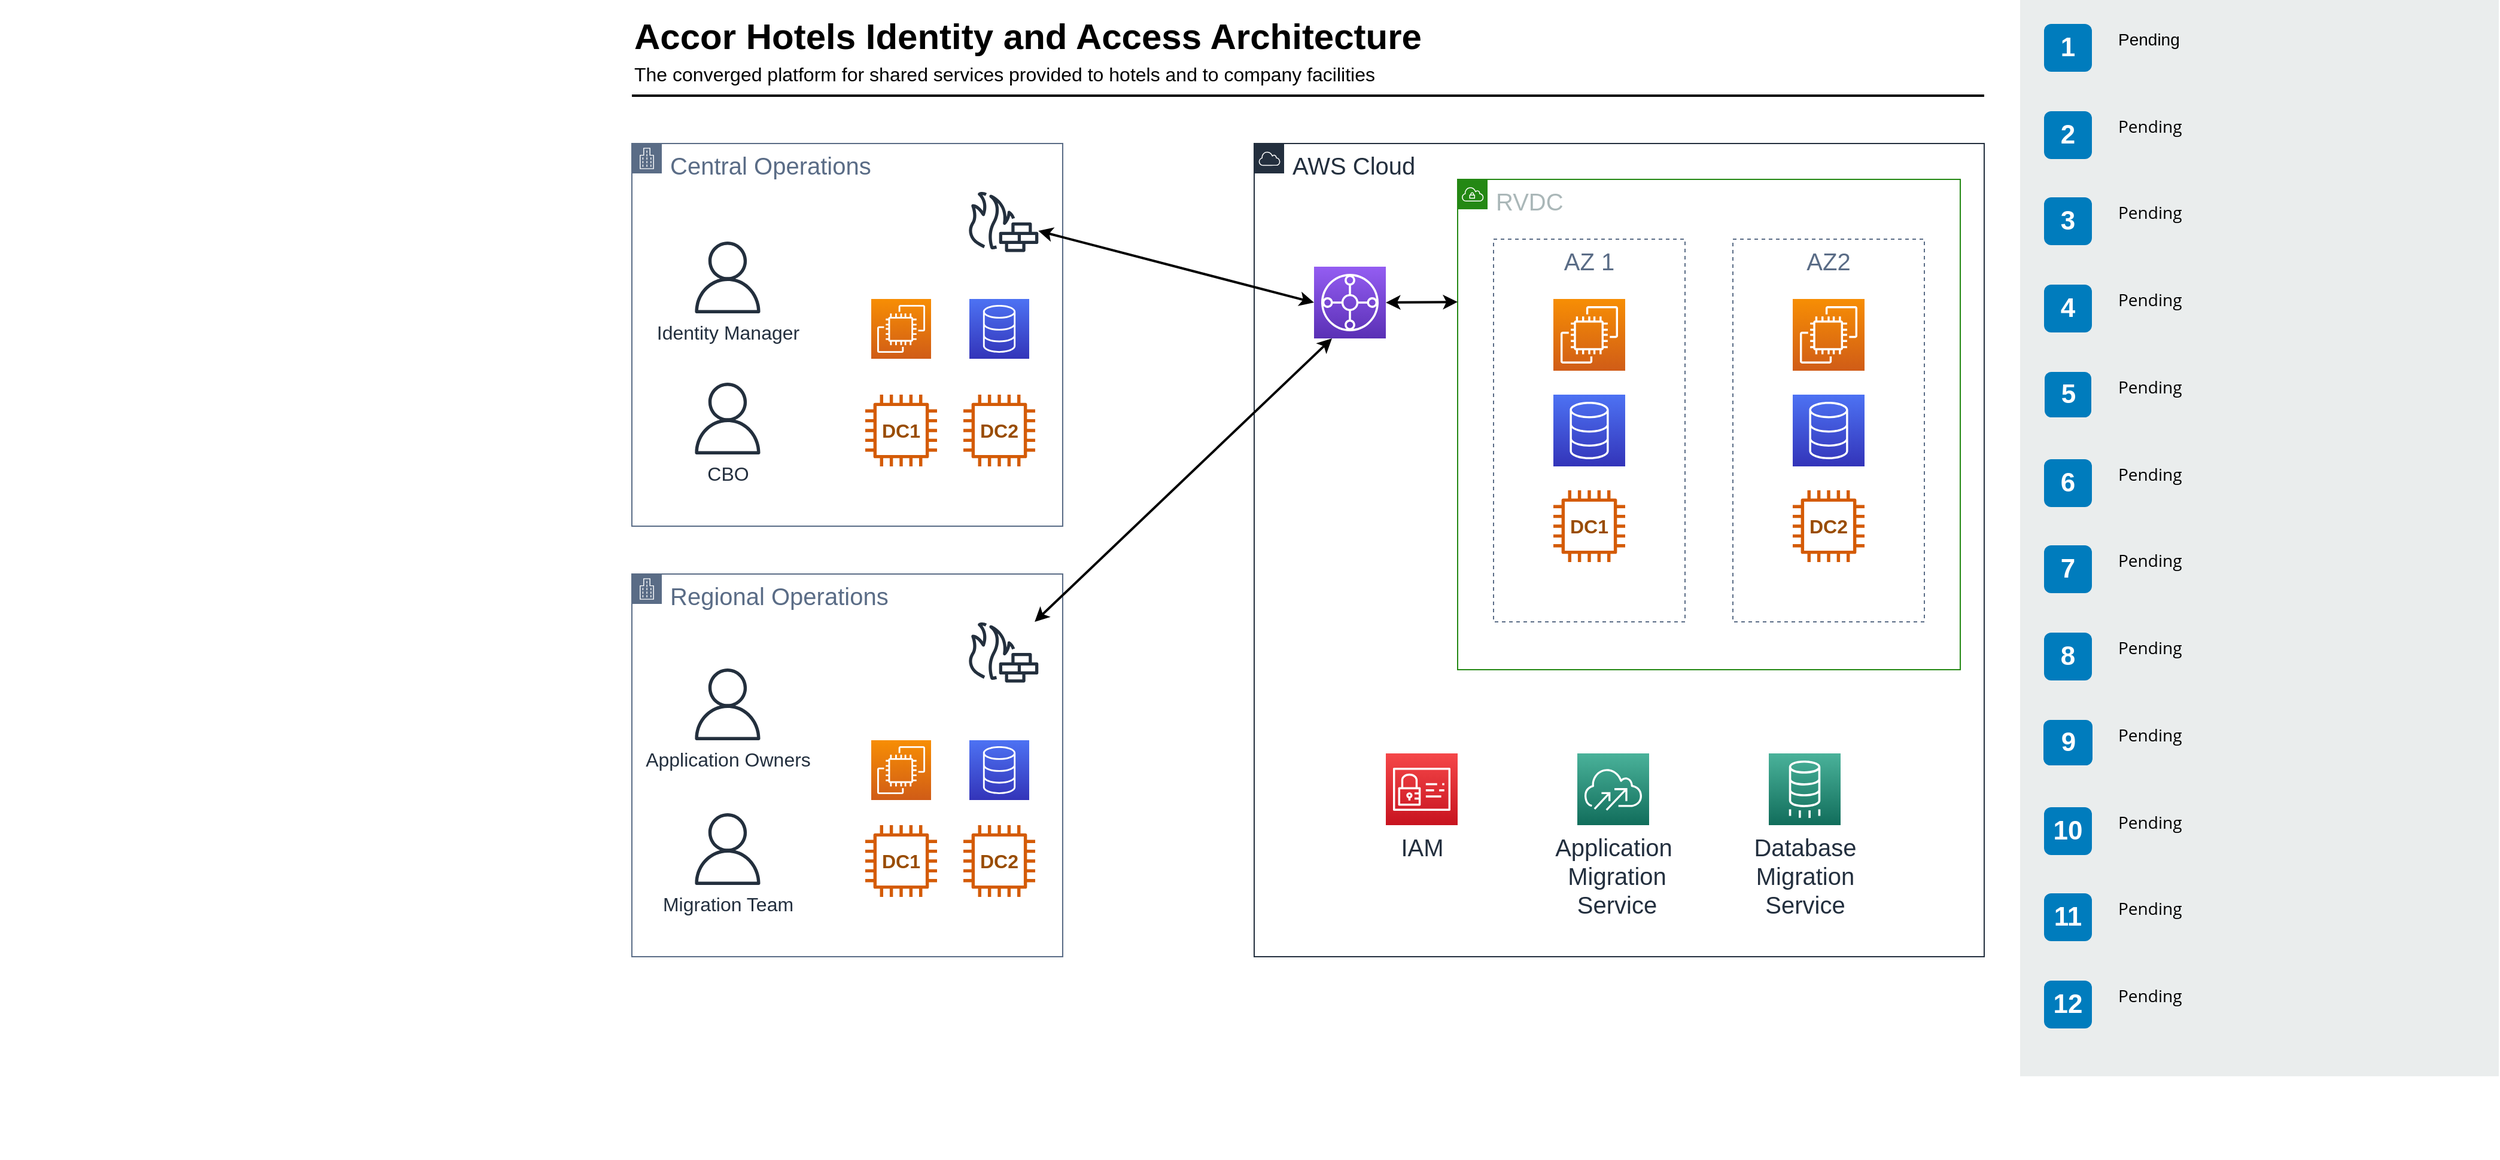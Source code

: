 <mxfile version="19.0.3" type="device"><diagram id="Ht1M8jgEwFfnCIfOTk4-" name="Page-1"><mxGraphModel dx="5092" dy="1394" grid="1" gridSize="10" guides="1" tooltips="1" connect="1" arrows="1" fold="1" page="1" pageScale="1" pageWidth="1600" pageHeight="900" math="0" shadow="0"><root><mxCell id="0"/><mxCell id="1" parent="0"/><mxCell id="-QjtrjUzRDEMRZ5MF8oH-47" value="Accor Hotels Identity and Access Architecture" style="text;html=1;resizable=0;points=[];autosize=1;align=left;verticalAlign=top;spacingTop=-4;fontSize=30;fontStyle=1" parent="1" vertex="1"><mxGeometry x="-1560" y="10" width="670" height="40" as="geometry"/></mxCell><mxCell id="-QjtrjUzRDEMRZ5MF8oH-48" value="The converged platform for shared services provided to hotels and to company facilities" style="text;html=1;resizable=0;points=[];autosize=1;align=left;verticalAlign=top;spacingTop=-4;fontSize=16;" parent="1" vertex="1"><mxGeometry x="-1560" y="50" width="630" height="20" as="geometry"/></mxCell><mxCell id="SCVMTBWpLvtzJIhz15lM-1" value="" style="line;strokeWidth=2;html=1;fontSize=14;" parent="1" vertex="1"><mxGeometry x="-1560" y="75" width="1130" height="10" as="geometry"/></mxCell><mxCell id="7OVz4w7n9kzEPWy-4BBC-3" value="" style="rounded=0;whiteSpace=wrap;html=1;fillColor=#EAEDED;fontSize=22;fontColor=#FFFFFF;strokeColor=none;labelBackgroundColor=none;" parent="1" vertex="1"><mxGeometry x="-400" width="400" height="900" as="geometry"/></mxCell><mxCell id="thy95dXIdltWPISiTkja-21" value="&lt;font style=&quot;font-size: 20px&quot;&gt;Central Operations&lt;/font&gt;" style="points=[[0,0],[0.25,0],[0.5,0],[0.75,0],[1,0],[1,0.25],[1,0.5],[1,0.75],[1,1],[0.75,1],[0.5,1],[0.25,1],[0,1],[0,0.75],[0,0.5],[0,0.25]];outlineConnect=0;gradientColor=none;html=1;whiteSpace=wrap;fontSize=12;fontStyle=0;container=1;pointerEvents=0;collapsible=0;recursiveResize=0;shape=mxgraph.aws4.group;grIcon=mxgraph.aws4.group_corporate_data_center;strokeColor=#5A6C86;fillColor=none;verticalAlign=top;align=left;spacingLeft=30;fontColor=#5A6C86;dashed=0;" parent="1" vertex="1"><mxGeometry x="-1560" y="120" width="360" height="320" as="geometry"/></mxCell><mxCell id="thy95dXIdltWPISiTkja-30" value="" style="sketch=0;outlineConnect=0;fontColor=#232F3E;gradientColor=none;fillColor=#232F3D;strokeColor=none;dashed=0;verticalLabelPosition=bottom;verticalAlign=top;align=center;html=1;fontSize=12;fontStyle=0;aspect=fixed;pointerEvents=1;shape=mxgraph.aws4.generic_firewall;" parent="thy95dXIdltWPISiTkja-21" vertex="1"><mxGeometry x="280" y="40" width="60" height="50.7" as="geometry"/></mxCell><mxCell id="_SHVdlXb1RYFHj3dA5XB-9" value="&lt;font style=&quot;font-size: 16px;&quot;&gt;Identity Manager&lt;/font&gt;" style="sketch=0;outlineConnect=0;fontColor=#232F3E;gradientColor=none;fillColor=#232F3D;strokeColor=none;dashed=0;verticalLabelPosition=bottom;verticalAlign=top;align=center;html=1;fontSize=12;fontStyle=0;aspect=fixed;pointerEvents=1;shape=mxgraph.aws4.user;labelBackgroundColor=none;fontFamily=Helvetica;" parent="thy95dXIdltWPISiTkja-21" vertex="1"><mxGeometry x="50" y="82" width="60" height="60" as="geometry"/></mxCell><mxCell id="_SHVdlXb1RYFHj3dA5XB-10" value="&lt;font style=&quot;font-size: 16px;&quot;&gt;CBO&lt;/font&gt;" style="sketch=0;outlineConnect=0;fontColor=#232F3E;gradientColor=none;fillColor=#232F3D;strokeColor=none;dashed=0;verticalLabelPosition=bottom;verticalAlign=top;align=center;html=1;fontSize=12;fontStyle=0;aspect=fixed;pointerEvents=1;shape=mxgraph.aws4.user;labelBackgroundColor=none;fontFamily=Helvetica;" parent="thy95dXIdltWPISiTkja-21" vertex="1"><mxGeometry x="50" y="200" width="60" height="60" as="geometry"/></mxCell><mxCell id="0A8T0KFnkXZs4jnFlK9W-12" value="" style="group" vertex="1" connectable="0" parent="thy95dXIdltWPISiTkja-21"><mxGeometry x="195" y="210" width="60" height="60" as="geometry"/></mxCell><mxCell id="0A8T0KFnkXZs4jnFlK9W-13" value="" style="sketch=0;outlineConnect=0;fontColor=#232F3E;gradientColor=none;fillColor=#D45B07;strokeColor=none;dashed=0;verticalLabelPosition=bottom;verticalAlign=top;align=center;html=1;fontSize=12;fontStyle=0;aspect=fixed;pointerEvents=1;shape=mxgraph.aws4.instance2;" vertex="1" parent="0A8T0KFnkXZs4jnFlK9W-12"><mxGeometry width="60" height="60" as="geometry"/></mxCell><mxCell id="0A8T0KFnkXZs4jnFlK9W-14" value="&lt;font style=&quot;font-size: 16px;&quot;&gt;&lt;b style=&quot;font-size: 16px;&quot;&gt;DC1&lt;/b&gt;&lt;/font&gt;" style="text;html=1;strokeColor=none;fillColor=none;align=center;verticalAlign=middle;whiteSpace=wrap;rounded=0;fontSize=16;fontColor=#994C00;" vertex="1" parent="0A8T0KFnkXZs4jnFlK9W-12"><mxGeometry width="60" height="60" as="geometry"/></mxCell><mxCell id="0A8T0KFnkXZs4jnFlK9W-15" value="" style="group" vertex="1" connectable="0" parent="thy95dXIdltWPISiTkja-21"><mxGeometry x="277" y="210" width="60" height="60" as="geometry"/></mxCell><mxCell id="0A8T0KFnkXZs4jnFlK9W-16" value="" style="sketch=0;outlineConnect=0;fontColor=#232F3E;gradientColor=none;fillColor=#D45B07;strokeColor=none;dashed=0;verticalLabelPosition=bottom;verticalAlign=top;align=center;html=1;fontSize=12;fontStyle=0;aspect=fixed;pointerEvents=1;shape=mxgraph.aws4.instance2;" vertex="1" parent="0A8T0KFnkXZs4jnFlK9W-15"><mxGeometry width="60" height="60" as="geometry"/></mxCell><mxCell id="0A8T0KFnkXZs4jnFlK9W-17" value="&lt;font style=&quot;font-size: 16px;&quot;&gt;&lt;b style=&quot;font-size: 16px;&quot;&gt;DC2&lt;/b&gt;&lt;/font&gt;" style="text;html=1;strokeColor=none;fillColor=none;align=center;verticalAlign=middle;whiteSpace=wrap;rounded=0;fontSize=16;fontColor=#994C00;" vertex="1" parent="0A8T0KFnkXZs4jnFlK9W-15"><mxGeometry width="60" height="60" as="geometry"/></mxCell><mxCell id="0A8T0KFnkXZs4jnFlK9W-31" value="" style="sketch=0;points=[[0,0,0],[0.25,0,0],[0.5,0,0],[0.75,0,0],[1,0,0],[0,1,0],[0.25,1,0],[0.5,1,0],[0.75,1,0],[1,1,0],[0,0.25,0],[0,0.5,0],[0,0.75,0],[1,0.25,0],[1,0.5,0],[1,0.75,0]];outlineConnect=0;fontColor=#232F3E;gradientColor=#F78E04;gradientDirection=north;fillColor=#D05C17;strokeColor=#ffffff;dashed=0;verticalLabelPosition=bottom;verticalAlign=top;align=center;html=1;fontSize=12;fontStyle=0;aspect=fixed;shape=mxgraph.aws4.resourceIcon;resIcon=mxgraph.aws4.ec2;" vertex="1" parent="thy95dXIdltWPISiTkja-21"><mxGeometry x="200" y="130" width="50" height="50" as="geometry"/></mxCell><mxCell id="0A8T0KFnkXZs4jnFlK9W-32" value="" style="sketch=0;points=[[0,0,0],[0.25,0,0],[0.5,0,0],[0.75,0,0],[1,0,0],[0,1,0],[0.25,1,0],[0.5,1,0],[0.75,1,0],[1,1,0],[0,0.25,0],[0,0.5,0],[0,0.75,0],[1,0.25,0],[1,0.5,0],[1,0.75,0]];outlineConnect=0;fontColor=#232F3E;gradientColor=#4D72F3;gradientDirection=north;fillColor=#3334B9;strokeColor=#ffffff;dashed=0;verticalLabelPosition=bottom;verticalAlign=top;align=center;html=1;fontSize=12;fontStyle=0;aspect=fixed;shape=mxgraph.aws4.resourceIcon;resIcon=mxgraph.aws4.database;" vertex="1" parent="thy95dXIdltWPISiTkja-21"><mxGeometry x="282" y="130" width="50" height="50" as="geometry"/></mxCell><mxCell id="thy95dXIdltWPISiTkja-22" value="&lt;font style=&quot;font-size: 20px&quot;&gt;AWS Cloud&lt;/font&gt;" style="points=[[0,0],[0.25,0],[0.5,0],[0.75,0],[1,0],[1,0.25],[1,0.5],[1,0.75],[1,1],[0.75,1],[0.5,1],[0.25,1],[0,1],[0,0.75],[0,0.5],[0,0.25]];outlineConnect=0;gradientColor=none;html=1;whiteSpace=wrap;fontSize=12;fontStyle=0;container=1;pointerEvents=0;collapsible=0;recursiveResize=0;shape=mxgraph.aws4.group;grIcon=mxgraph.aws4.group_aws_cloud;strokeColor=#232F3E;fillColor=none;verticalAlign=top;align=left;spacingLeft=30;fontColor=#232F3E;dashed=0;" parent="1" vertex="1"><mxGeometry x="-1040" y="120" width="610" height="680" as="geometry"/></mxCell><mxCell id="thy95dXIdltWPISiTkja-23" value="" style="sketch=0;points=[[0,0,0],[0.25,0,0],[0.5,0,0],[0.75,0,0],[1,0,0],[0,1,0],[0.25,1,0],[0.5,1,0],[0.75,1,0],[1,1,0],[0,0.25,0],[0,0.5,0],[0,0.75,0],[1,0.25,0],[1,0.5,0],[1,0.75,0]];outlineConnect=0;fontColor=#232F3E;gradientColor=#945DF2;gradientDirection=north;fillColor=#5A30B5;strokeColor=#ffffff;dashed=0;verticalLabelPosition=bottom;verticalAlign=top;align=center;html=1;fontSize=12;fontStyle=0;aspect=fixed;shape=mxgraph.aws4.resourceIcon;resIcon=mxgraph.aws4.transit_gateway;" parent="thy95dXIdltWPISiTkja-22" vertex="1"><mxGeometry x="50" y="103" width="60" height="60" as="geometry"/></mxCell><mxCell id="0A8T0KFnkXZs4jnFlK9W-4" value="&lt;font style=&quot;font-size: 20px;&quot;&gt;IAM&lt;/font&gt;" style="sketch=0;points=[[0,0,0],[0.25,0,0],[0.5,0,0],[0.75,0,0],[1,0,0],[0,1,0],[0.25,1,0],[0.5,1,0],[0.75,1,0],[1,1,0],[0,0.25,0],[0,0.5,0],[0,0.75,0],[1,0.25,0],[1,0.5,0],[1,0.75,0]];outlineConnect=0;fontColor=#232F3E;gradientColor=#F54749;gradientDirection=north;fillColor=#C7131F;strokeColor=#ffffff;dashed=0;verticalLabelPosition=bottom;verticalAlign=top;align=center;html=1;fontSize=12;fontStyle=0;aspect=fixed;shape=mxgraph.aws4.resourceIcon;resIcon=mxgraph.aws4.identity_and_access_management;" vertex="1" parent="thy95dXIdltWPISiTkja-22"><mxGeometry x="110" y="510" width="60" height="60" as="geometry"/></mxCell><mxCell id="0A8T0KFnkXZs4jnFlK9W-11" style="edgeStyle=orthogonalEdgeStyle;rounded=0;orthogonalLoop=1;jettySize=auto;html=1;exitX=0.5;exitY=1;exitDx=0;exitDy=0;fontSize=16;strokeWidth=2;" edge="1" parent="thy95dXIdltWPISiTkja-22"><mxGeometry relative="1" as="geometry"><mxPoint x="-1040" y="840" as="sourcePoint"/><mxPoint x="-1040" y="840" as="targetPoint"/></mxGeometry></mxCell><mxCell id="0A8T0KFnkXZs4jnFlK9W-18" value="&lt;font style=&quot;font-size: 20px;&quot;&gt;RVDC&lt;/font&gt;" style="points=[[0,0],[0.25,0],[0.5,0],[0.75,0],[1,0],[1,0.25],[1,0.5],[1,0.75],[1,1],[0.75,1],[0.5,1],[0.25,1],[0,1],[0,0.75],[0,0.5],[0,0.25]];outlineConnect=0;gradientColor=none;html=1;whiteSpace=wrap;fontSize=12;fontStyle=0;container=1;pointerEvents=0;collapsible=0;recursiveResize=0;shape=mxgraph.aws4.group;grIcon=mxgraph.aws4.group_vpc;strokeColor=#248814;fillColor=none;verticalAlign=top;align=left;spacingLeft=30;fontColor=#AAB7B8;dashed=0;" vertex="1" parent="thy95dXIdltWPISiTkja-22"><mxGeometry x="170" y="30" width="420" height="410" as="geometry"/></mxCell><mxCell id="thy95dXIdltWPISiTkja-32" value="AZ 1" style="fillColor=none;strokeColor=#5A6C86;dashed=1;verticalAlign=top;fontStyle=0;fontColor=#5A6C86;fontSize=20;" parent="0A8T0KFnkXZs4jnFlK9W-18" vertex="1"><mxGeometry x="30" y="50" width="160" height="320" as="geometry"/></mxCell><mxCell id="thy95dXIdltWPISiTkja-33" value="AZ2" style="fillColor=none;strokeColor=#5A6C86;dashed=1;verticalAlign=top;fontStyle=0;fontColor=#5A6C86;fontSize=20;" parent="0A8T0KFnkXZs4jnFlK9W-18" vertex="1"><mxGeometry x="230" y="50" width="160" height="320" as="geometry"/></mxCell><mxCell id="thy95dXIdltWPISiTkja-35" value="" style="sketch=0;points=[[0,0,0],[0.25,0,0],[0.5,0,0],[0.75,0,0],[1,0,0],[0,1,0],[0.25,1,0],[0.5,1,0],[0.75,1,0],[1,1,0],[0,0.25,0],[0,0.5,0],[0,0.75,0],[1,0.25,0],[1,0.5,0],[1,0.75,0]];outlineConnect=0;fontColor=#232F3E;gradientColor=#F78E04;gradientDirection=north;fillColor=#D05C17;strokeColor=#ffffff;dashed=0;verticalLabelPosition=bottom;verticalAlign=top;align=center;html=1;fontSize=12;fontStyle=0;aspect=fixed;shape=mxgraph.aws4.resourceIcon;resIcon=mxgraph.aws4.ec2;" parent="0A8T0KFnkXZs4jnFlK9W-18" vertex="1"><mxGeometry x="80" y="100" width="60" height="60" as="geometry"/></mxCell><mxCell id="Vth48TFMiV9mUQFnKKLV-35" value="" style="sketch=0;points=[[0,0,0],[0.25,0,0],[0.5,0,0],[0.75,0,0],[1,0,0],[0,1,0],[0.25,1,0],[0.5,1,0],[0.75,1,0],[1,1,0],[0,0.25,0],[0,0.5,0],[0,0.75,0],[1,0.25,0],[1,0.5,0],[1,0.75,0]];outlineConnect=0;fontColor=#232F3E;gradientColor=#F78E04;gradientDirection=north;fillColor=#D05C17;strokeColor=#ffffff;dashed=0;verticalLabelPosition=bottom;verticalAlign=top;align=center;html=1;fontSize=12;fontStyle=0;aspect=fixed;shape=mxgraph.aws4.resourceIcon;resIcon=mxgraph.aws4.ec2;" parent="0A8T0KFnkXZs4jnFlK9W-18" vertex="1"><mxGeometry x="280" y="100" width="60" height="60" as="geometry"/></mxCell><mxCell id="Vth48TFMiV9mUQFnKKLV-37" style="edgeStyle=orthogonalEdgeStyle;rounded=0;orthogonalLoop=1;jettySize=auto;html=1;exitX=0.5;exitY=1;exitDx=0;exitDy=0;fontSize=16;strokeWidth=2;" parent="0A8T0KFnkXZs4jnFlK9W-18" source="thy95dXIdltWPISiTkja-33" target="thy95dXIdltWPISiTkja-33" edge="1"><mxGeometry relative="1" as="geometry"/></mxCell><mxCell id="0A8T0KFnkXZs4jnFlK9W-2" value="" style="sketch=0;points=[[0,0,0],[0.25,0,0],[0.5,0,0],[0.75,0,0],[1,0,0],[0,1,0],[0.25,1,0],[0.5,1,0],[0.75,1,0],[1,1,0],[0,0.25,0],[0,0.5,0],[0,0.75,0],[1,0.25,0],[1,0.5,0],[1,0.75,0]];outlineConnect=0;fontColor=#232F3E;gradientColor=#4D72F3;gradientDirection=north;fillColor=#3334B9;strokeColor=#ffffff;dashed=0;verticalLabelPosition=bottom;verticalAlign=top;align=center;html=1;fontSize=12;fontStyle=0;aspect=fixed;shape=mxgraph.aws4.resourceIcon;resIcon=mxgraph.aws4.database;" vertex="1" parent="0A8T0KFnkXZs4jnFlK9W-18"><mxGeometry x="80" y="180" width="60" height="60" as="geometry"/></mxCell><mxCell id="0A8T0KFnkXZs4jnFlK9W-3" value="" style="sketch=0;points=[[0,0,0],[0.25,0,0],[0.5,0,0],[0.75,0,0],[1,0,0],[0,1,0],[0.25,1,0],[0.5,1,0],[0.75,1,0],[1,1,0],[0,0.25,0],[0,0.5,0],[0,0.75,0],[1,0.25,0],[1,0.5,0],[1,0.75,0]];outlineConnect=0;fontColor=#232F3E;gradientColor=#4D72F3;gradientDirection=north;fillColor=#3334B9;strokeColor=#ffffff;dashed=0;verticalLabelPosition=bottom;verticalAlign=top;align=center;html=1;fontSize=12;fontStyle=0;aspect=fixed;shape=mxgraph.aws4.resourceIcon;resIcon=mxgraph.aws4.database;" vertex="1" parent="0A8T0KFnkXZs4jnFlK9W-18"><mxGeometry x="280" y="180" width="60" height="60" as="geometry"/></mxCell><mxCell id="0A8T0KFnkXZs4jnFlK9W-7" value="" style="group" vertex="1" connectable="0" parent="0A8T0KFnkXZs4jnFlK9W-18"><mxGeometry x="80" y="260" width="60" height="60" as="geometry"/></mxCell><mxCell id="0A8T0KFnkXZs4jnFlK9W-1" value="" style="sketch=0;outlineConnect=0;fontColor=#232F3E;gradientColor=none;fillColor=#D45B07;strokeColor=none;dashed=0;verticalLabelPosition=bottom;verticalAlign=top;align=center;html=1;fontSize=12;fontStyle=0;aspect=fixed;pointerEvents=1;shape=mxgraph.aws4.instance2;" vertex="1" parent="0A8T0KFnkXZs4jnFlK9W-7"><mxGeometry width="60" height="60" as="geometry"/></mxCell><mxCell id="0A8T0KFnkXZs4jnFlK9W-6" value="&lt;font style=&quot;font-size: 16px;&quot;&gt;&lt;b style=&quot;font-size: 16px;&quot;&gt;DC1&lt;/b&gt;&lt;/font&gt;" style="text;html=1;strokeColor=none;fillColor=none;align=center;verticalAlign=middle;whiteSpace=wrap;rounded=0;fontSize=16;fontColor=#994C00;" vertex="1" parent="0A8T0KFnkXZs4jnFlK9W-7"><mxGeometry width="60" height="60" as="geometry"/></mxCell><mxCell id="0A8T0KFnkXZs4jnFlK9W-8" value="" style="group" vertex="1" connectable="0" parent="0A8T0KFnkXZs4jnFlK9W-18"><mxGeometry x="280" y="260" width="60" height="60" as="geometry"/></mxCell><mxCell id="0A8T0KFnkXZs4jnFlK9W-9" value="" style="sketch=0;outlineConnect=0;fontColor=#232F3E;gradientColor=none;fillColor=#D45B07;strokeColor=none;dashed=0;verticalLabelPosition=bottom;verticalAlign=top;align=center;html=1;fontSize=12;fontStyle=0;aspect=fixed;pointerEvents=1;shape=mxgraph.aws4.instance2;" vertex="1" parent="0A8T0KFnkXZs4jnFlK9W-8"><mxGeometry width="60" height="60" as="geometry"/></mxCell><mxCell id="0A8T0KFnkXZs4jnFlK9W-10" value="&lt;font style=&quot;font-size: 16px;&quot;&gt;&lt;b style=&quot;font-size: 16px;&quot;&gt;DC2&lt;/b&gt;&lt;/font&gt;" style="text;html=1;strokeColor=none;fillColor=none;align=center;verticalAlign=middle;whiteSpace=wrap;rounded=0;fontSize=16;fontColor=#994C00;" vertex="1" parent="0A8T0KFnkXZs4jnFlK9W-8"><mxGeometry width="60" height="60" as="geometry"/></mxCell><mxCell id="0A8T0KFnkXZs4jnFlK9W-19" value="" style="endArrow=classic;html=1;rounded=0;fontFamily=Helvetica;strokeWidth=2;startArrow=classic;startFill=1;entryX=0;entryY=0.25;entryDx=0;entryDy=0;exitX=1;exitY=0.5;exitDx=0;exitDy=0;exitPerimeter=0;" edge="1" parent="thy95dXIdltWPISiTkja-22" source="thy95dXIdltWPISiTkja-23" target="0A8T0KFnkXZs4jnFlK9W-18"><mxGeometry width="50" height="50" relative="1" as="geometry"><mxPoint x="-183.762" y="450" as="sourcePoint"/><mxPoint x="75" y="200" as="targetPoint"/></mxGeometry></mxCell><mxCell id="0A8T0KFnkXZs4jnFlK9W-30" value="&lt;font style=&quot;font-size: 20px;&quot;&gt;Application&lt;br&gt;&amp;nbsp;Migration&lt;br&gt;&amp;nbsp;Service&lt;/font&gt;" style="sketch=0;points=[[0,0,0],[0.25,0,0],[0.5,0,0],[0.75,0,0],[1,0,0],[0,1,0],[0.25,1,0],[0.5,1,0],[0.75,1,0],[1,1,0],[0,0.25,0],[0,0.5,0],[0,0.75,0],[1,0.25,0],[1,0.5,0],[1,0.75,0]];outlineConnect=0;fontColor=#232F3E;gradientColor=#4AB29A;gradientDirection=north;fillColor=#116D5B;strokeColor=#ffffff;dashed=0;verticalLabelPosition=bottom;verticalAlign=top;align=center;html=1;fontSize=12;fontStyle=0;aspect=fixed;shape=mxgraph.aws4.resourceIcon;resIcon=mxgraph.aws4.cloudendure_migration;" vertex="1" parent="thy95dXIdltWPISiTkja-22"><mxGeometry x="270" y="510" width="60" height="60" as="geometry"/></mxCell><mxCell id="0A8T0KFnkXZs4jnFlK9W-33" value="&lt;font style=&quot;font-size: 20px;&quot;&gt;Database&lt;br&gt;Migration&lt;br&gt;Service&lt;/font&gt;" style="sketch=0;points=[[0,0,0],[0.25,0,0],[0.5,0,0],[0.75,0,0],[1,0,0],[0,1,0],[0.25,1,0],[0.5,1,0],[0.75,1,0],[1,1,0],[0,0.25,0],[0,0.5,0],[0,0.75,0],[1,0.25,0],[1,0.5,0],[1,0.75,0]];outlineConnect=0;fontColor=#232F3E;gradientColor=#4AB29A;gradientDirection=north;fillColor=#116D5B;strokeColor=#ffffff;dashed=0;verticalLabelPosition=bottom;verticalAlign=top;align=center;html=1;fontSize=12;fontStyle=0;aspect=fixed;shape=mxgraph.aws4.resourceIcon;resIcon=mxgraph.aws4.database_migration_service;" vertex="1" parent="thy95dXIdltWPISiTkja-22"><mxGeometry x="430" y="510" width="60" height="60" as="geometry"/></mxCell><mxCell id="_SHVdlXb1RYFHj3dA5XB-1" value="&lt;font style=&quot;font-size: 20px&quot;&gt;Regional Operations&lt;/font&gt;" style="points=[[0,0],[0.25,0],[0.5,0],[0.75,0],[1,0],[1,0.25],[1,0.5],[1,0.75],[1,1],[0.75,1],[0.5,1],[0.25,1],[0,1],[0,0.75],[0,0.5],[0,0.25]];outlineConnect=0;gradientColor=none;html=1;whiteSpace=wrap;fontSize=12;fontStyle=0;container=1;pointerEvents=0;collapsible=0;recursiveResize=0;shape=mxgraph.aws4.group;grIcon=mxgraph.aws4.group_corporate_data_center;strokeColor=#5A6C86;fillColor=none;verticalAlign=top;align=left;spacingLeft=30;fontColor=#5A6C86;dashed=0;" parent="1" vertex="1"><mxGeometry x="-1560" y="480" width="360" height="320" as="geometry"/></mxCell><mxCell id="_SHVdlXb1RYFHj3dA5XB-2" value="" style="sketch=0;outlineConnect=0;fontColor=#232F3E;gradientColor=none;fillColor=#232F3D;strokeColor=none;dashed=0;verticalLabelPosition=bottom;verticalAlign=top;align=center;html=1;fontSize=12;fontStyle=0;aspect=fixed;pointerEvents=1;shape=mxgraph.aws4.generic_firewall;" parent="_SHVdlXb1RYFHj3dA5XB-1" vertex="1"><mxGeometry x="280" y="40" width="60" height="50.7" as="geometry"/></mxCell><mxCell id="_SHVdlXb1RYFHj3dA5XB-11" value="&lt;span style=&quot;font-size: 16px;&quot;&gt;Application Owners&lt;/span&gt;" style="sketch=0;outlineConnect=0;fontColor=#232F3E;gradientColor=none;fillColor=#232F3D;strokeColor=none;dashed=0;verticalLabelPosition=bottom;verticalAlign=top;align=center;html=1;fontSize=12;fontStyle=0;aspect=fixed;pointerEvents=1;shape=mxgraph.aws4.user;labelBackgroundColor=none;fontFamily=Helvetica;" parent="_SHVdlXb1RYFHj3dA5XB-1" vertex="1"><mxGeometry x="50" y="79" width="60" height="60" as="geometry"/></mxCell><mxCell id="_SHVdlXb1RYFHj3dA5XB-12" value="&lt;font style=&quot;font-size: 16px;&quot;&gt;Migration Team&lt;/font&gt;" style="sketch=0;outlineConnect=0;fontColor=#232F3E;gradientColor=none;fillColor=#232F3D;strokeColor=none;dashed=0;verticalLabelPosition=bottom;verticalAlign=top;align=center;html=1;fontSize=12;fontStyle=0;aspect=fixed;pointerEvents=1;shape=mxgraph.aws4.user;labelBackgroundColor=none;fontFamily=Helvetica;" parent="_SHVdlXb1RYFHj3dA5XB-1" vertex="1"><mxGeometry x="50" y="200" width="60" height="60" as="geometry"/></mxCell><mxCell id="0A8T0KFnkXZs4jnFlK9W-22" value="" style="group" vertex="1" connectable="0" parent="_SHVdlXb1RYFHj3dA5XB-1"><mxGeometry x="195" y="210" width="60" height="60" as="geometry"/></mxCell><mxCell id="0A8T0KFnkXZs4jnFlK9W-23" value="" style="sketch=0;outlineConnect=0;fontColor=#232F3E;gradientColor=none;fillColor=#D45B07;strokeColor=none;dashed=0;verticalLabelPosition=bottom;verticalAlign=top;align=center;html=1;fontSize=12;fontStyle=0;aspect=fixed;pointerEvents=1;shape=mxgraph.aws4.instance2;" vertex="1" parent="0A8T0KFnkXZs4jnFlK9W-22"><mxGeometry width="60" height="60" as="geometry"/></mxCell><mxCell id="0A8T0KFnkXZs4jnFlK9W-24" value="&lt;font style=&quot;font-size: 16px;&quot;&gt;&lt;b style=&quot;font-size: 16px;&quot;&gt;DC1&lt;/b&gt;&lt;/font&gt;" style="text;html=1;strokeColor=none;fillColor=none;align=center;verticalAlign=middle;whiteSpace=wrap;rounded=0;fontSize=16;fontColor=#994C00;" vertex="1" parent="0A8T0KFnkXZs4jnFlK9W-22"><mxGeometry width="60" height="60" as="geometry"/></mxCell><mxCell id="0A8T0KFnkXZs4jnFlK9W-25" value="" style="group" vertex="1" connectable="0" parent="_SHVdlXb1RYFHj3dA5XB-1"><mxGeometry x="277" y="210" width="60" height="60" as="geometry"/></mxCell><mxCell id="0A8T0KFnkXZs4jnFlK9W-26" value="" style="sketch=0;outlineConnect=0;fontColor=#232F3E;gradientColor=none;fillColor=#D45B07;strokeColor=none;dashed=0;verticalLabelPosition=bottom;verticalAlign=top;align=center;html=1;fontSize=12;fontStyle=0;aspect=fixed;pointerEvents=1;shape=mxgraph.aws4.instance2;" vertex="1" parent="0A8T0KFnkXZs4jnFlK9W-25"><mxGeometry width="60" height="60" as="geometry"/></mxCell><mxCell id="0A8T0KFnkXZs4jnFlK9W-27" value="&lt;font style=&quot;font-size: 16px;&quot;&gt;&lt;b style=&quot;font-size: 16px;&quot;&gt;DC2&lt;/b&gt;&lt;/font&gt;" style="text;html=1;strokeColor=none;fillColor=none;align=center;verticalAlign=middle;whiteSpace=wrap;rounded=0;fontSize=16;fontColor=#994C00;" vertex="1" parent="0A8T0KFnkXZs4jnFlK9W-25"><mxGeometry width="60" height="60" as="geometry"/></mxCell><mxCell id="0A8T0KFnkXZs4jnFlK9W-29" value="" style="sketch=0;points=[[0,0,0],[0.25,0,0],[0.5,0,0],[0.75,0,0],[1,0,0],[0,1,0],[0.25,1,0],[0.5,1,0],[0.75,1,0],[1,1,0],[0,0.25,0],[0,0.5,0],[0,0.75,0],[1,0.25,0],[1,0.5,0],[1,0.75,0]];outlineConnect=0;fontColor=#232F3E;gradientColor=#F78E04;gradientDirection=north;fillColor=#D05C17;strokeColor=#ffffff;dashed=0;verticalLabelPosition=bottom;verticalAlign=top;align=center;html=1;fontSize=12;fontStyle=0;aspect=fixed;shape=mxgraph.aws4.resourceIcon;resIcon=mxgraph.aws4.ec2;" vertex="1" parent="_SHVdlXb1RYFHj3dA5XB-1"><mxGeometry x="200" y="139" width="50" height="50" as="geometry"/></mxCell><mxCell id="0A8T0KFnkXZs4jnFlK9W-28" value="" style="sketch=0;points=[[0,0,0],[0.25,0,0],[0.5,0,0],[0.75,0,0],[1,0,0],[0,1,0],[0.25,1,0],[0.5,1,0],[0.75,1,0],[1,1,0],[0,0.25,0],[0,0.5,0],[0,0.75,0],[1,0.25,0],[1,0.5,0],[1,0.75,0]];outlineConnect=0;fontColor=#232F3E;gradientColor=#4D72F3;gradientDirection=north;fillColor=#3334B9;strokeColor=#ffffff;dashed=0;verticalLabelPosition=bottom;verticalAlign=top;align=center;html=1;fontSize=12;fontStyle=0;aspect=fixed;shape=mxgraph.aws4.resourceIcon;resIcon=mxgraph.aws4.database;" vertex="1" parent="_SHVdlXb1RYFHj3dA5XB-1"><mxGeometry x="282" y="139" width="50" height="50" as="geometry"/></mxCell><mxCell id="7OVz4w7n9kzEPWy-4BBC-4" value="1" style="rounded=1;whiteSpace=wrap;html=1;fillColor=#007CBD;strokeColor=none;fontColor=#FFFFFF;fontStyle=1;fontSize=22;labelBackgroundColor=none;" parent="1" vertex="1"><mxGeometry x="-380" y="20" width="40" height="40" as="geometry"/></mxCell><mxCell id="7OVz4w7n9kzEPWy-4BBC-13" value="&lt;span style=&quot;font-size: 14px; text-align: justify;&quot;&gt;Pending&lt;/span&gt;" style="text;html=1;align=left;verticalAlign=top;spacingTop=-4;fontSize=16;labelBackgroundColor=none;whiteSpace=wrap;" parent="1" vertex="1"><mxGeometry x="-320" y="20" width="320" height="40" as="geometry"/></mxCell><mxCell id="7OVz4w7n9kzEPWy-4BBC-5" value="2" style="rounded=1;whiteSpace=wrap;html=1;fillColor=#007CBD;strokeColor=none;fontColor=#FFFFFF;fontStyle=1;fontSize=22;labelBackgroundColor=none;" parent="1" vertex="1"><mxGeometry x="-380" y="93" width="40" height="40" as="geometry"/></mxCell><mxCell id="Vth48TFMiV9mUQFnKKLV-11" value="&lt;div style=&quot;text-align: justify;&quot;&gt;&lt;span style=&quot;background-color: initial; font-size: 14px;&quot;&gt;&lt;font face=&quot;Open Sans, Arial, sans-serif&quot;&gt;Pending&lt;/font&gt;&lt;/span&gt;&lt;/div&gt;" style="text;html=1;align=left;verticalAlign=top;spacingTop=-4;fontSize=16;labelBackgroundColor=none;whiteSpace=wrap;" parent="1" vertex="1"><mxGeometry x="-320" y="93" width="320" height="40" as="geometry"/></mxCell><mxCell id="7OVz4w7n9kzEPWy-4BBC-6" value="3" style="rounded=1;whiteSpace=wrap;html=1;fillColor=#007CBD;strokeColor=none;fontColor=#FFFFFF;fontStyle=1;fontSize=22;labelBackgroundColor=none;" parent="1" vertex="1"><mxGeometry x="-380" y="165" width="40" height="40" as="geometry"/></mxCell><mxCell id="Vth48TFMiV9mUQFnKKLV-13" value="&lt;span style=&quot;font-family: &amp;quot;Open Sans&amp;quot;, Arial, sans-serif; font-size: 14px; text-align: justify;&quot;&gt;Pending&lt;/span&gt;" style="text;html=1;align=left;verticalAlign=top;spacingTop=-4;fontSize=16;labelBackgroundColor=none;whiteSpace=wrap;" parent="1" vertex="1"><mxGeometry x="-320" y="165" width="320" height="40" as="geometry"/></mxCell><mxCell id="7OVz4w7n9kzEPWy-4BBC-7" value="4" style="rounded=1;whiteSpace=wrap;html=1;fillColor=#007CBD;strokeColor=none;fontColor=#FFFFFF;fontStyle=1;fontSize=22;labelBackgroundColor=none;" parent="1" vertex="1"><mxGeometry x="-380" y="238" width="40" height="40" as="geometry"/></mxCell><mxCell id="Vth48TFMiV9mUQFnKKLV-14" value="&lt;span style=&quot;font-family: &amp;quot;Open Sans&amp;quot;, Arial, sans-serif; font-size: 14px; text-align: justify;&quot;&gt;Pending&lt;/span&gt;" style="text;html=1;align=left;verticalAlign=top;spacingTop=-4;fontSize=16;labelBackgroundColor=none;whiteSpace=wrap;" parent="1" vertex="1"><mxGeometry x="-320" y="238" width="320" height="40" as="geometry"/></mxCell><mxCell id="7OVz4w7n9kzEPWy-4BBC-8" value="5" style="rounded=1;whiteSpace=wrap;html=1;fillColor=#007CBD;strokeColor=none;fontColor=#FFFFFF;fontStyle=1;fontSize=22;labelBackgroundColor=none;" parent="1" vertex="1"><mxGeometry x="-379.5" y="311" width="39" height="38" as="geometry"/></mxCell><mxCell id="Vth48TFMiV9mUQFnKKLV-15" value="&lt;span style=&quot;font-family: &amp;quot;Open Sans&amp;quot;, Arial, sans-serif; font-size: 14px; text-align: justify;&quot;&gt;Pending&lt;/span&gt;" style="text;html=1;align=left;verticalAlign=top;spacingTop=-4;fontSize=16;labelBackgroundColor=none;whiteSpace=wrap;" parent="1" vertex="1"><mxGeometry x="-320" y="311" width="320" height="40" as="geometry"/></mxCell><mxCell id="7OVz4w7n9kzEPWy-4BBC-9" value="6" style="rounded=1;whiteSpace=wrap;html=1;fillColor=#007CBD;strokeColor=none;fontColor=#FFFFFF;fontStyle=1;fontSize=22;labelBackgroundColor=none;" parent="1" vertex="1"><mxGeometry x="-380" y="384" width="40" height="40" as="geometry"/></mxCell><mxCell id="Vth48TFMiV9mUQFnKKLV-16" value="&lt;span style=&quot;font-family: &amp;quot;Open Sans&amp;quot;, Arial, sans-serif; font-size: 14px; text-align: justify;&quot;&gt;Pending&lt;/span&gt;" style="text;html=1;align=left;verticalAlign=top;spacingTop=-4;fontSize=16;labelBackgroundColor=none;whiteSpace=wrap;" parent="1" vertex="1"><mxGeometry x="-320" y="384" width="320" height="40" as="geometry"/></mxCell><mxCell id="7OVz4w7n9kzEPWy-4BBC-10" value="7" style="rounded=1;whiteSpace=wrap;html=1;fillColor=#007CBD;strokeColor=none;fontColor=#FFFFFF;fontStyle=1;fontSize=22;labelBackgroundColor=none;" parent="1" vertex="1"><mxGeometry x="-380" y="456" width="40" height="40" as="geometry"/></mxCell><mxCell id="Vth48TFMiV9mUQFnKKLV-17" value="&lt;span style=&quot;font-family: &amp;quot;Open Sans&amp;quot;, Arial, sans-serif; font-size: 14px; text-align: justify;&quot;&gt;Pending&lt;/span&gt;" style="text;html=1;align=left;verticalAlign=top;spacingTop=-4;fontSize=16;labelBackgroundColor=none;whiteSpace=wrap;" parent="1" vertex="1"><mxGeometry x="-320" y="456" width="320" height="40" as="geometry"/></mxCell><mxCell id="Vth48TFMiV9mUQFnKKLV-18" value="&lt;span style=&quot;font-family: &amp;quot;Open Sans&amp;quot;, Arial, sans-serif; font-size: 14px; text-align: justify;&quot;&gt;Pending&lt;/span&gt;" style="text;html=1;align=left;verticalAlign=top;spacingTop=-4;fontSize=16;labelBackgroundColor=none;whiteSpace=wrap;" parent="1" vertex="1"><mxGeometry x="-320" y="529" width="320" height="40" as="geometry"/></mxCell><mxCell id="7OVz4w7n9kzEPWy-4BBC-11" value="8" style="rounded=1;whiteSpace=wrap;html=1;fillColor=#007CBD;strokeColor=none;fontColor=#FFFFFF;fontStyle=1;fontSize=22;labelBackgroundColor=none;" parent="1" vertex="1"><mxGeometry x="-380" y="529" width="40" height="40" as="geometry"/></mxCell><mxCell id="7OVz4w7n9kzEPWy-4BBC-12" value="9" style="rounded=1;whiteSpace=wrap;html=1;fillColor=#007CBD;strokeColor=none;fontColor=#FFFFFF;fontStyle=1;fontSize=22;labelBackgroundColor=none;" parent="1" vertex="1"><mxGeometry x="-380.5" y="602" width="41" height="38" as="geometry"/></mxCell><mxCell id="Vth48TFMiV9mUQFnKKLV-19" value="&lt;span style=&quot;font-family: &amp;quot;Open Sans&amp;quot;, Arial, sans-serif; font-size: 14px; text-align: justify;&quot;&gt;Pending&lt;/span&gt;" style="text;html=1;align=left;verticalAlign=top;spacingTop=-4;fontSize=16;labelBackgroundColor=none;whiteSpace=wrap;" parent="1" vertex="1"><mxGeometry x="-320" y="602" width="320" height="40" as="geometry"/></mxCell><mxCell id="7OVz4w7n9kzEPWy-4BBC-22" value="10" style="rounded=1;whiteSpace=wrap;html=1;fillColor=#007CBD;strokeColor=none;fontColor=#FFFFFF;fontStyle=1;fontSize=22;labelBackgroundColor=none;" parent="1" vertex="1"><mxGeometry x="-380" y="675" width="40" height="40" as="geometry"/></mxCell><mxCell id="Vth48TFMiV9mUQFnKKLV-20" value="&lt;span style=&quot;font-family: &amp;quot;Open Sans&amp;quot;, Arial, sans-serif; font-size: 14px; text-align: justify;&quot;&gt;Pending&lt;/span&gt;" style="text;html=1;align=left;verticalAlign=top;spacingTop=-4;fontSize=16;labelBackgroundColor=none;whiteSpace=wrap;" parent="1" vertex="1"><mxGeometry x="-320" y="675" width="320" height="40" as="geometry"/></mxCell><mxCell id="Vth48TFMiV9mUQFnKKLV-10" value="11" style="rounded=1;whiteSpace=wrap;html=1;fillColor=#007CBD;strokeColor=none;fontColor=#FFFFFF;fontStyle=1;fontSize=22;labelBackgroundColor=none;" parent="1" vertex="1"><mxGeometry x="-380" y="747" width="40" height="40" as="geometry"/></mxCell><mxCell id="Vth48TFMiV9mUQFnKKLV-21" value="&lt;span style=&quot;font-family: &amp;quot;Open Sans&amp;quot;, Arial, sans-serif; font-size: 14px; text-align: justify;&quot;&gt;Pending&lt;/span&gt;" style="text;html=1;align=left;verticalAlign=top;spacingTop=-4;fontSize=16;labelBackgroundColor=none;whiteSpace=wrap;" parent="1" vertex="1"><mxGeometry x="-320" y="747" width="320" height="40" as="geometry"/></mxCell><mxCell id="Vth48TFMiV9mUQFnKKLV-7" value="12" style="rounded=1;whiteSpace=wrap;html=1;fillColor=#007CBD;strokeColor=none;fontColor=#FFFFFF;fontStyle=1;fontSize=22;labelBackgroundColor=none;" parent="1" vertex="1"><mxGeometry x="-380" y="820" width="40" height="40" as="geometry"/></mxCell><mxCell id="Vth48TFMiV9mUQFnKKLV-22" value="&lt;span style=&quot;font-family: &amp;quot;Open Sans&amp;quot;, Arial, sans-serif; font-size: 14px; text-align: justify;&quot;&gt;Pending&lt;/span&gt;" style="text;html=1;align=left;verticalAlign=top;spacingTop=-4;fontSize=16;labelBackgroundColor=none;whiteSpace=wrap;" parent="1" vertex="1"><mxGeometry x="-320" y="820" width="320" height="40" as="geometry"/></mxCell><mxCell id="_SHVdlXb1RYFHj3dA5XB-5" value="" style="endArrow=classic;html=1;rounded=0;fontFamily=Helvetica;strokeWidth=2;startArrow=classic;startFill=1;entryX=0;entryY=0.5;entryDx=0;entryDy=0;entryPerimeter=0;" parent="1" source="thy95dXIdltWPISiTkja-30" target="thy95dXIdltWPISiTkja-23" edge="1"><mxGeometry width="50" height="50" relative="1" as="geometry"><mxPoint x="-1320" y="430" as="sourcePoint"/><mxPoint x="-1149.421" y="433.64" as="targetPoint"/></mxGeometry></mxCell><mxCell id="_SHVdlXb1RYFHj3dA5XB-6" value="" style="endArrow=classic;html=1;rounded=0;fontFamily=Helvetica;strokeWidth=2;startArrow=classic;startFill=1;entryX=0.25;entryY=1;entryDx=0;entryDy=0;entryPerimeter=0;" parent="1" source="_SHVdlXb1RYFHj3dA5XB-2" target="thy95dXIdltWPISiTkja-23" edge="1"><mxGeometry width="50" height="50" relative="1" as="geometry"><mxPoint x="-1190" y="370" as="sourcePoint"/><mxPoint x="-1150.079" y="489.0" as="targetPoint"/></mxGeometry></mxCell></root></mxGraphModel></diagram></mxfile>